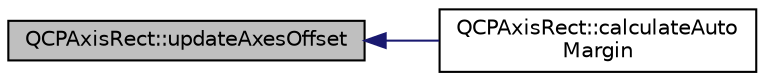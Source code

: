 digraph "QCPAxisRect::updateAxesOffset"
{
  edge [fontname="Helvetica",fontsize="10",labelfontname="Helvetica",labelfontsize="10"];
  node [fontname="Helvetica",fontsize="10",shape=record];
  rankdir="LR";
  Node526 [label="QCPAxisRect::updateAxesOffset",height=0.2,width=0.4,color="black", fillcolor="grey75", style="filled", fontcolor="black"];
  Node526 -> Node527 [dir="back",color="midnightblue",fontsize="10",style="solid",fontname="Helvetica"];
  Node527 [label="QCPAxisRect::calculateAuto\lMargin",height=0.2,width=0.4,color="black", fillcolor="white", style="filled",URL="$d8/dad/class_q_c_p_axis_rect.html#ae79f18302e6507586aa8c032a5f9ed1c"];
}
